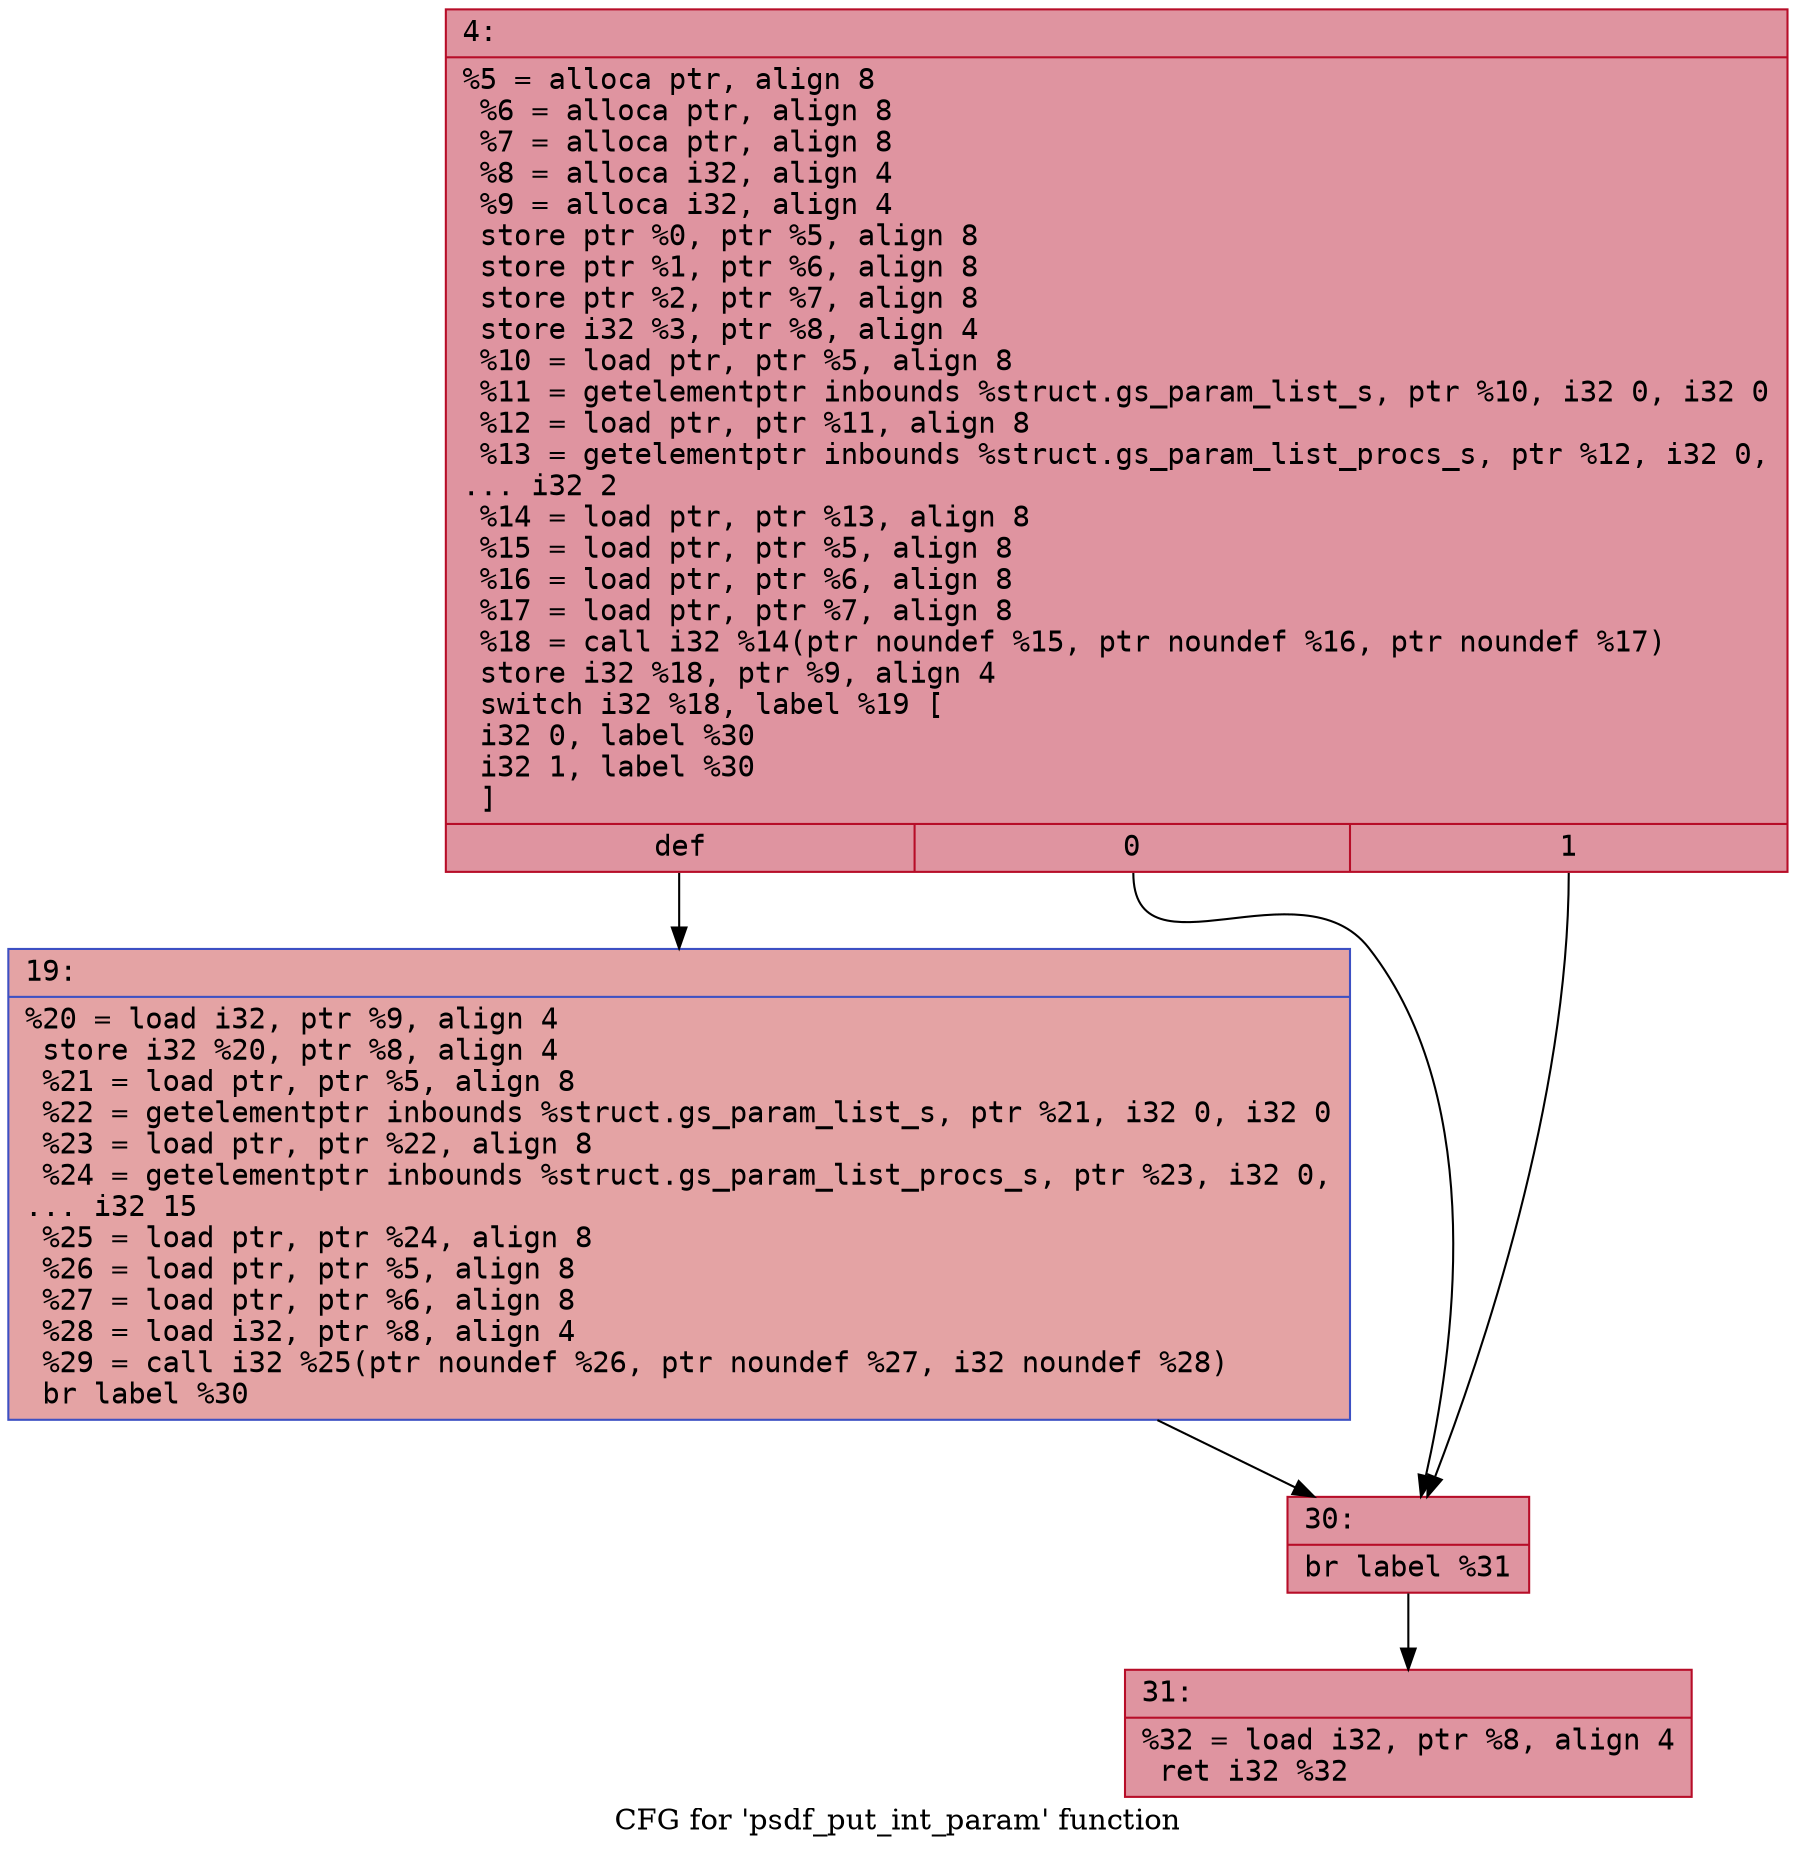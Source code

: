 digraph "CFG for 'psdf_put_int_param' function" {
	label="CFG for 'psdf_put_int_param' function";

	Node0x60000216f430 [shape=record,color="#b70d28ff", style=filled, fillcolor="#b70d2870" fontname="Courier",label="{4:\l|  %5 = alloca ptr, align 8\l  %6 = alloca ptr, align 8\l  %7 = alloca ptr, align 8\l  %8 = alloca i32, align 4\l  %9 = alloca i32, align 4\l  store ptr %0, ptr %5, align 8\l  store ptr %1, ptr %6, align 8\l  store ptr %2, ptr %7, align 8\l  store i32 %3, ptr %8, align 4\l  %10 = load ptr, ptr %5, align 8\l  %11 = getelementptr inbounds %struct.gs_param_list_s, ptr %10, i32 0, i32 0\l  %12 = load ptr, ptr %11, align 8\l  %13 = getelementptr inbounds %struct.gs_param_list_procs_s, ptr %12, i32 0,\l... i32 2\l  %14 = load ptr, ptr %13, align 8\l  %15 = load ptr, ptr %5, align 8\l  %16 = load ptr, ptr %6, align 8\l  %17 = load ptr, ptr %7, align 8\l  %18 = call i32 %14(ptr noundef %15, ptr noundef %16, ptr noundef %17)\l  store i32 %18, ptr %9, align 4\l  switch i32 %18, label %19 [\l    i32 0, label %30\l    i32 1, label %30\l  ]\l|{<s0>def|<s1>0|<s2>1}}"];
	Node0x60000216f430:s0 -> Node0x60000216f480[tooltip="4 -> 19\nProbability 33.33%" ];
	Node0x60000216f430:s1 -> Node0x60000216f4d0[tooltip="4 -> 30\nProbability 66.67%" ];
	Node0x60000216f430:s2 -> Node0x60000216f4d0[tooltip="4 -> 30\nProbability 66.67%" ];
	Node0x60000216f480 [shape=record,color="#3d50c3ff", style=filled, fillcolor="#c32e3170" fontname="Courier",label="{19:\l|  %20 = load i32, ptr %9, align 4\l  store i32 %20, ptr %8, align 4\l  %21 = load ptr, ptr %5, align 8\l  %22 = getelementptr inbounds %struct.gs_param_list_s, ptr %21, i32 0, i32 0\l  %23 = load ptr, ptr %22, align 8\l  %24 = getelementptr inbounds %struct.gs_param_list_procs_s, ptr %23, i32 0,\l... i32 15\l  %25 = load ptr, ptr %24, align 8\l  %26 = load ptr, ptr %5, align 8\l  %27 = load ptr, ptr %6, align 8\l  %28 = load i32, ptr %8, align 4\l  %29 = call i32 %25(ptr noundef %26, ptr noundef %27, i32 noundef %28)\l  br label %30\l}"];
	Node0x60000216f480 -> Node0x60000216f4d0[tooltip="19 -> 30\nProbability 100.00%" ];
	Node0x60000216f4d0 [shape=record,color="#b70d28ff", style=filled, fillcolor="#b70d2870" fontname="Courier",label="{30:\l|  br label %31\l}"];
	Node0x60000216f4d0 -> Node0x60000216f520[tooltip="30 -> 31\nProbability 100.00%" ];
	Node0x60000216f520 [shape=record,color="#b70d28ff", style=filled, fillcolor="#b70d2870" fontname="Courier",label="{31:\l|  %32 = load i32, ptr %8, align 4\l  ret i32 %32\l}"];
}
